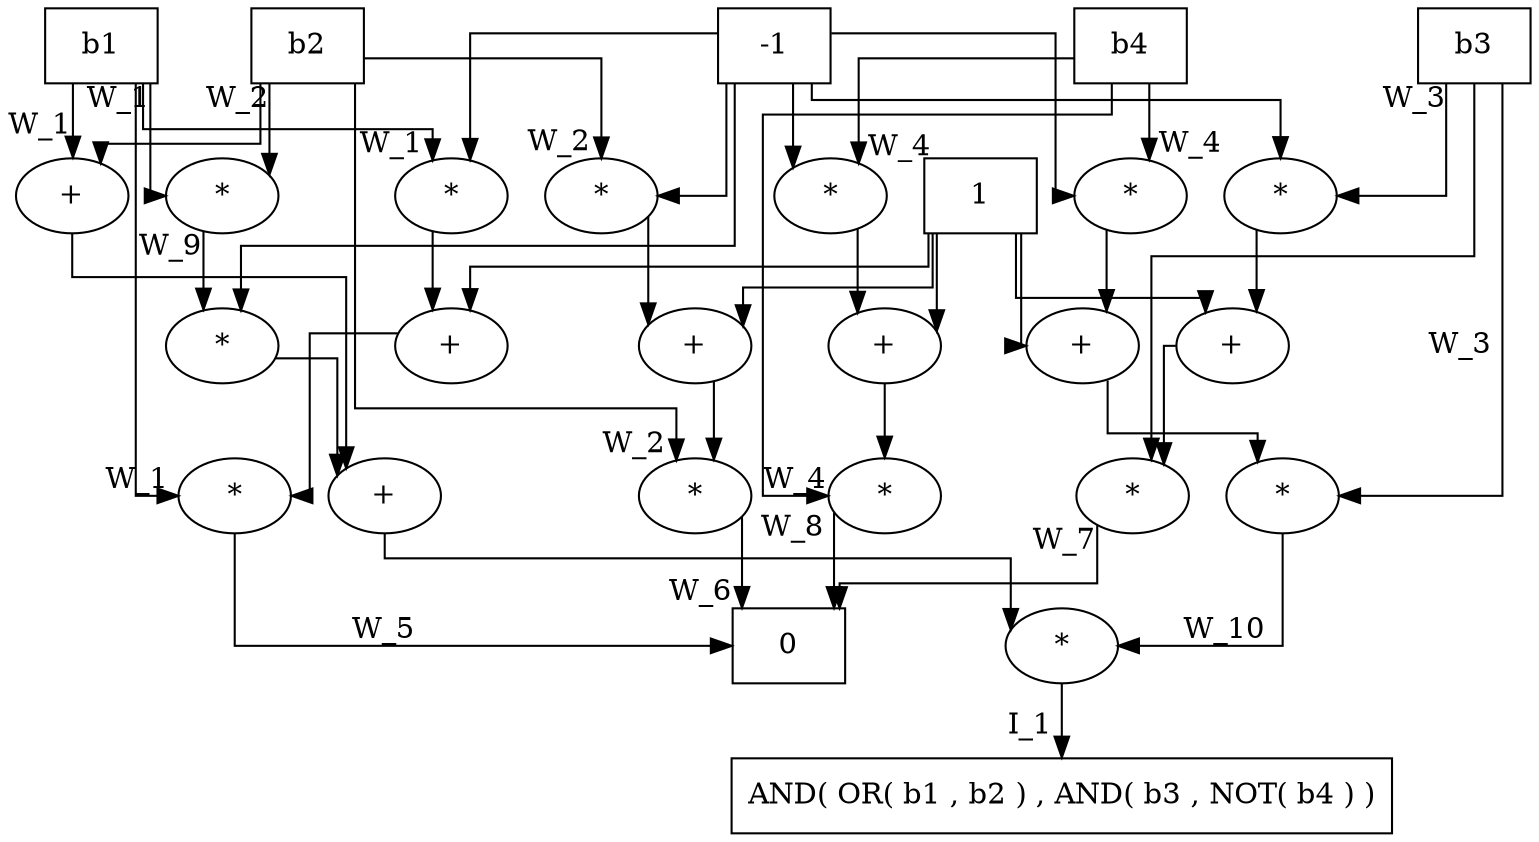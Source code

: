 digraph BOOLCOMPLEXOPTI {
	graph [center=true,
		forcelabels=true,
		splines=ortho
	];
	one	[label=1,
		shape=box];
	nCONSb15	[label="+"];
	one -> nCONSb15;
	nCONSb25	[label="+"];
	one -> nCONSb25;
	nCONSb35	[label="+"];
	one -> nCONSb35;
	nCONSb45	[label="+"];
	one -> nCONSb45;
	nNOT5	[label="+"];
	one -> nNOT5;
	nCONSb16	[label="*"];
	nCONSb15 -> nCONSb16;
	minusone	[label=-1,
		shape=box];
	nCONSb14	[label="*"];
	minusone -> nCONSb14;
	nCONSb24	[label="*"];
	minusone -> nCONSb24;
	nCONSb34	[label="*"];
	minusone -> nCONSb34;
	nCONSb44	[label="*"];
	minusone -> nCONSb44;
	nOR5	[label="*"];
	minusone -> nOR5;
	nNOT4	[label="*"];
	minusone -> nNOT4;
	nCONSb14 -> nCONSb15;
	zero	[label=0,
		shape=box];
	nCONSb16 -> zero	[xlabel=W_5];
	nCONSb26	[label="*"];
	nCONSb25 -> nCONSb26;
	nCONSb24 -> nCONSb25;
	nCONSb26 -> zero	[headlabel="W_6 "];
	nCONSb36	[label="*"];
	nCONSb35 -> nCONSb36;
	nCONSb34 -> nCONSb35;
	nCONSb36 -> zero	[taillabel=W_7];
	nCONSb46	[label="*"];
	nCONSb45 -> nCONSb46;
	nCONSb44 -> nCONSb45;
	nCONSb46 -> zero	[taillabel="W_8 "];
	nOR7	[label="+"];
	nOR5 -> nOR7;
	nOR4	[label="*"];
	nOR4 -> nOR5	[taillabel=W_9];
	nOR6	[label="+"];
	nOR6 -> nOR7;
	nAND1_3	[label="*"];
	nOR7 -> nAND1_3;
	nAND23	[label="*"];
	nAND23 -> nAND1_3	[xlabel=W_10];
	nNOT4 -> nNOT5;
	nNOT5 -> nAND23;
	nAND1_4	[label="AND( OR( b1 , b2 ) , AND( b3 , NOT( b4 ) )",
		shape=box];
	nAND1_3 -> nAND1_4	[xlabel="I_1 "];
	b1	[label=b1,
		shape=box];
	b1 -> nCONSb14	[headlabel="W_1 "];
	b1 -> nCONSb16	[headlabel="W_1 "];
	b1 -> nOR4	[taillabel=" W_1"];
	b1 -> nOR6	[xlabel=W_1];
	b2	[label=b2,
		shape=box];
	b2 -> nCONSb24	[headlabel=" W_2 "];
	b2 -> nCONSb26	[headlabel=" W_2 "];
	b2 -> nOR4	[taillabel=" W_2"];
	b2 -> nOR6;
	b3	[label=b3,
		shape=box];
	b3 -> nCONSb34	[taillabel=" W_3"];
	b3 -> nCONSb36;
	b3 -> nAND23	[xlabel=" W_3 "];
	b4	[label=b4,
		shape=box];
	b4 -> nCONSb44	[headlabel=" W_4"];
	b4 -> nCONSb46	[headlabel=W_4];
	b4 -> nNOT4	[headlabel=" W_4"];
}
